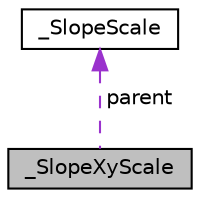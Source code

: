 digraph "_SlopeXyScale"
{
 // LATEX_PDF_SIZE
  edge [fontname="Helvetica",fontsize="10",labelfontname="Helvetica",labelfontsize="10"];
  node [fontname="Helvetica",fontsize="10",shape=record];
  Node1 [label="_SlopeXyScale",height=0.2,width=0.4,color="black", fillcolor="grey75", style="filled", fontcolor="black",tooltip=" "];
  Node2 -> Node1 [dir="back",color="darkorchid3",fontsize="10",style="dashed",label=" parent" ,fontname="Helvetica"];
  Node2 [label="_SlopeScale",height=0.2,width=0.4,color="black", fillcolor="white", style="filled",URL="$struct__SlopeScale.html",tooltip=" "];
}
